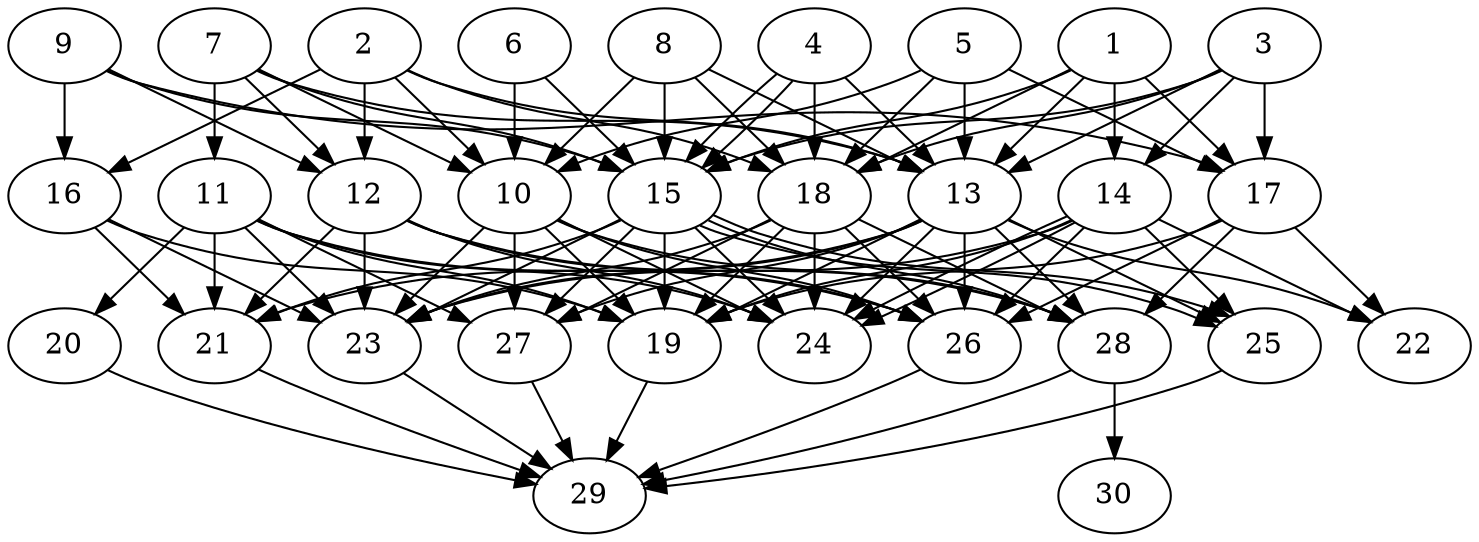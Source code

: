 // DAG automatically generated by daggen at Thu Oct  3 14:04:18 2019
// ./daggen --dot -n 30 --ccr 0.5 --fat 0.7 --regular 0.9 --density 0.9 --mindata 5242880 --maxdata 52428800 
digraph G {
  1 [size="43950080", alpha="0.05", expect_size="21975040"] 
  1 -> 13 [size ="21975040"]
  1 -> 14 [size ="21975040"]
  1 -> 15 [size ="21975040"]
  1 -> 17 [size ="21975040"]
  1 -> 18 [size ="21975040"]
  2 [size="79040512", alpha="0.13", expect_size="39520256"] 
  2 -> 10 [size ="39520256"]
  2 -> 12 [size ="39520256"]
  2 -> 13 [size ="39520256"]
  2 -> 16 [size ="39520256"]
  2 -> 18 [size ="39520256"]
  3 [size="64854016", alpha="0.09", expect_size="32427008"] 
  3 -> 13 [size ="32427008"]
  3 -> 14 [size ="32427008"]
  3 -> 15 [size ="32427008"]
  3 -> 17 [size ="32427008"]
  3 -> 18 [size ="32427008"]
  4 [size="15044608", alpha="0.08", expect_size="7522304"] 
  4 -> 13 [size ="7522304"]
  4 -> 15 [size ="7522304"]
  4 -> 15 [size ="7522304"]
  4 -> 18 [size ="7522304"]
  5 [size="83728384", alpha="0.02", expect_size="41864192"] 
  5 -> 10 [size ="41864192"]
  5 -> 13 [size ="41864192"]
  5 -> 17 [size ="41864192"]
  5 -> 18 [size ="41864192"]
  6 [size="58421248", alpha="0.04", expect_size="29210624"] 
  6 -> 10 [size ="29210624"]
  6 -> 15 [size ="29210624"]
  7 [size="21045248", alpha="0.13", expect_size="10522624"] 
  7 -> 10 [size ="10522624"]
  7 -> 11 [size ="10522624"]
  7 -> 12 [size ="10522624"]
  7 -> 13 [size ="10522624"]
  7 -> 15 [size ="10522624"]
  8 [size="35000320", alpha="0.07", expect_size="17500160"] 
  8 -> 10 [size ="17500160"]
  8 -> 13 [size ="17500160"]
  8 -> 15 [size ="17500160"]
  8 -> 18 [size ="17500160"]
  9 [size="46823424", alpha="0.15", expect_size="23411712"] 
  9 -> 12 [size ="23411712"]
  9 -> 15 [size ="23411712"]
  9 -> 16 [size ="23411712"]
  9 -> 17 [size ="23411712"]
  10 [size="91496448", alpha="0.10", expect_size="45748224"] 
  10 -> 19 [size ="45748224"]
  10 -> 23 [size ="45748224"]
  10 -> 24 [size ="45748224"]
  10 -> 26 [size ="45748224"]
  10 -> 27 [size ="45748224"]
  10 -> 28 [size ="45748224"]
  11 [size="102840320", alpha="0.11", expect_size="51420160"] 
  11 -> 19 [size ="51420160"]
  11 -> 20 [size ="51420160"]
  11 -> 21 [size ="51420160"]
  11 -> 23 [size ="51420160"]
  11 -> 24 [size ="51420160"]
  11 -> 26 [size ="51420160"]
  11 -> 27 [size ="51420160"]
  12 [size="31637504", alpha="0.15", expect_size="15818752"] 
  12 -> 21 [size ="15818752"]
  12 -> 23 [size ="15818752"]
  12 -> 24 [size ="15818752"]
  12 -> 26 [size ="15818752"]
  12 -> 28 [size ="15818752"]
  13 [size="94074880", alpha="0.02", expect_size="47037440"] 
  13 -> 19 [size ="47037440"]
  13 -> 21 [size ="47037440"]
  13 -> 22 [size ="47037440"]
  13 -> 23 [size ="47037440"]
  13 -> 24 [size ="47037440"]
  13 -> 25 [size ="47037440"]
  13 -> 26 [size ="47037440"]
  13 -> 27 [size ="47037440"]
  13 -> 28 [size ="47037440"]
  14 [size="44478464", alpha="0.08", expect_size="22239232"] 
  14 -> 19 [size ="22239232"]
  14 -> 22 [size ="22239232"]
  14 -> 23 [size ="22239232"]
  14 -> 24 [size ="22239232"]
  14 -> 24 [size ="22239232"]
  14 -> 25 [size ="22239232"]
  14 -> 26 [size ="22239232"]
  15 [size="81715200", alpha="0.11", expect_size="40857600"] 
  15 -> 19 [size ="40857600"]
  15 -> 21 [size ="40857600"]
  15 -> 23 [size ="40857600"]
  15 -> 24 [size ="40857600"]
  15 -> 25 [size ="40857600"]
  15 -> 25 [size ="40857600"]
  15 -> 27 [size ="40857600"]
  15 -> 28 [size ="40857600"]
  16 [size="92528640", alpha="0.15", expect_size="46264320"] 
  16 -> 19 [size ="46264320"]
  16 -> 21 [size ="46264320"]
  16 -> 23 [size ="46264320"]
  17 [size="17960960", alpha="0.08", expect_size="8980480"] 
  17 -> 19 [size ="8980480"]
  17 -> 22 [size ="8980480"]
  17 -> 26 [size ="8980480"]
  17 -> 28 [size ="8980480"]
  18 [size="81330176", alpha="0.17", expect_size="40665088"] 
  18 -> 19 [size ="40665088"]
  18 -> 23 [size ="40665088"]
  18 -> 24 [size ="40665088"]
  18 -> 26 [size ="40665088"]
  18 -> 27 [size ="40665088"]
  18 -> 28 [size ="40665088"]
  19 [size="22122496", alpha="0.04", expect_size="11061248"] 
  19 -> 29 [size ="11061248"]
  20 [size="93372416", alpha="0.16", expect_size="46686208"] 
  20 -> 29 [size ="46686208"]
  21 [size="47304704", alpha="0.15", expect_size="23652352"] 
  21 -> 29 [size ="23652352"]
  22 [size="100200448", alpha="0.09", expect_size="50100224"] 
  23 [size="75327488", alpha="0.14", expect_size="37663744"] 
  23 -> 29 [size ="37663744"]
  24 [size="82587648", alpha="0.01", expect_size="41293824"] 
  25 [size="24080384", alpha="0.02", expect_size="12040192"] 
  25 -> 29 [size ="12040192"]
  26 [size="77215744", alpha="0.15", expect_size="38607872"] 
  26 -> 29 [size ="38607872"]
  27 [size="53608448", alpha="0.09", expect_size="26804224"] 
  27 -> 29 [size ="26804224"]
  28 [size="93374464", alpha="0.08", expect_size="46687232"] 
  28 -> 29 [size ="46687232"]
  28 -> 30 [size ="46687232"]
  29 [size="79972352", alpha="0.15", expect_size="39986176"] 
  30 [size="96532480", alpha="0.20", expect_size="48266240"] 
}
